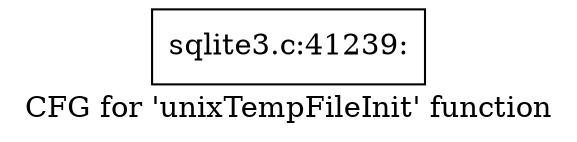 digraph "CFG for 'unixTempFileInit' function" {
	label="CFG for 'unixTempFileInit' function";

	Node0x55c0f69ba050 [shape=record,label="{sqlite3.c:41239:}"];
}

